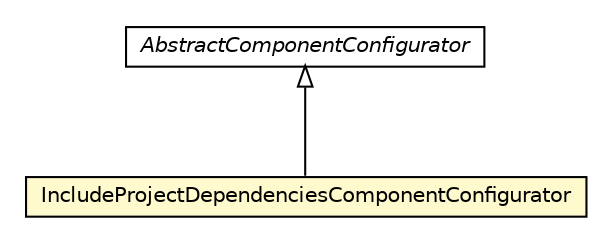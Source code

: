 #!/usr/local/bin/dot
#
# Class diagram 
# Generated by UMLGraph version 5.1 (http://www.umlgraph.org/)
#

digraph G {
	edge [fontname="Helvetica",fontsize=10,labelfontname="Helvetica",labelfontsize=10];
	node [fontname="Helvetica",fontsize=10,shape=plaintext];
	nodesep=0.25;
	ranksep=0.5;
	// pt.ist.fenixframework.atomic.maven.IncludeProjectDependenciesComponentConfigurator
	c66856 [label=<<table title="pt.ist.fenixframework.atomic.maven.IncludeProjectDependenciesComponentConfigurator" border="0" cellborder="1" cellspacing="0" cellpadding="2" port="p" bgcolor="lemonChiffon" href="./IncludeProjectDependenciesComponentConfigurator.html">
		<tr><td><table border="0" cellspacing="0" cellpadding="1">
<tr><td align="center" balign="center"> IncludeProjectDependenciesComponentConfigurator </td></tr>
		</table></td></tr>
		</table>>, fontname="Helvetica", fontcolor="black", fontsize=10.0];
	//pt.ist.fenixframework.atomic.maven.IncludeProjectDependenciesComponentConfigurator extends org.codehaus.plexus.component.configurator.AbstractComponentConfigurator
	c67081:p -> c66856:p [dir=back,arrowtail=empty];
	// org.codehaus.plexus.component.configurator.AbstractComponentConfigurator
	c67081 [label=<<table title="org.codehaus.plexus.component.configurator.AbstractComponentConfigurator" border="0" cellborder="1" cellspacing="0" cellpadding="2" port="p" href="http://java.sun.com/j2se/1.4.2/docs/api/org/codehaus/plexus/component/configurator/AbstractComponentConfigurator.html">
		<tr><td><table border="0" cellspacing="0" cellpadding="1">
<tr><td align="center" balign="center"><font face="Helvetica-Oblique"> AbstractComponentConfigurator </font></td></tr>
		</table></td></tr>
		</table>>, fontname="Helvetica", fontcolor="black", fontsize=10.0];
}

